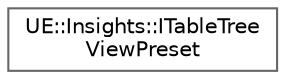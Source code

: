 digraph "Graphical Class Hierarchy"
{
 // INTERACTIVE_SVG=YES
 // LATEX_PDF_SIZE
  bgcolor="transparent";
  edge [fontname=Helvetica,fontsize=10,labelfontname=Helvetica,labelfontsize=10];
  node [fontname=Helvetica,fontsize=10,shape=box,height=0.2,width=0.4];
  rankdir="LR";
  Node0 [id="Node000000",label="UE::Insights::ITableTree\lViewPreset",height=0.2,width=0.4,color="grey40", fillcolor="white", style="filled",URL="$d7/d6b/classUE_1_1Insights_1_1ITableTreeViewPreset.html",tooltip=" "];
}
